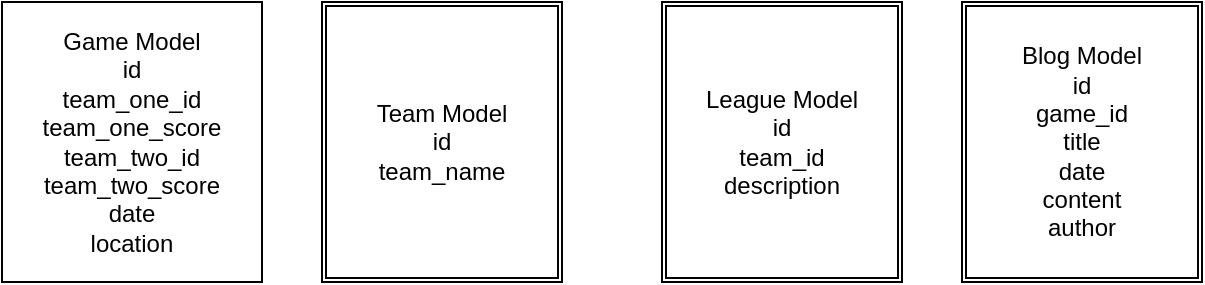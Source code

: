 <mxfile>
    <diagram id="ApzU2MZDJPCALClqjIml" name="Page-1">
        <mxGraphModel dx="457" dy="317" grid="1" gridSize="10" guides="1" tooltips="1" connect="1" arrows="1" fold="1" page="1" pageScale="1" pageWidth="850" pageHeight="1100" math="0" shadow="0">
            <root>
                <mxCell id="0"/>
                <mxCell id="1" parent="0"/>
                <mxCell id="2" value="Game Model&lt;br&gt;id&lt;br&gt;team_one_id&lt;br&gt;team_one_score&lt;br&gt;team_two_id&lt;br&gt;team_two_score&lt;br&gt;date&lt;br&gt;location" style="rounded=0;whiteSpace=wrap;html=1;" vertex="1" parent="1">
                    <mxGeometry x="160" y="20" width="130" height="140" as="geometry"/>
                </mxCell>
                <mxCell id="3" value="Team Model&lt;br&gt;id&lt;br&gt;team_name" style="shape=ext;double=1;rounded=0;whiteSpace=wrap;html=1;" vertex="1" parent="1">
                    <mxGeometry x="320" y="20" width="120" height="140" as="geometry"/>
                </mxCell>
                <mxCell id="5" value="League Model&lt;br&gt;id&lt;br&gt;team_id&lt;br&gt;description" style="shape=ext;double=1;rounded=0;whiteSpace=wrap;html=1;" vertex="1" parent="1">
                    <mxGeometry x="490" y="20" width="120" height="140" as="geometry"/>
                </mxCell>
                <mxCell id="6" value="Blog Model&lt;br&gt;id&lt;br&gt;game_id&lt;br&gt;title&lt;br&gt;date&lt;br&gt;content&lt;br&gt;author" style="shape=ext;double=1;rounded=0;whiteSpace=wrap;html=1;" vertex="1" parent="1">
                    <mxGeometry x="640" y="20" width="120" height="140" as="geometry"/>
                </mxCell>
            </root>
        </mxGraphModel>
    </diagram>
</mxfile>